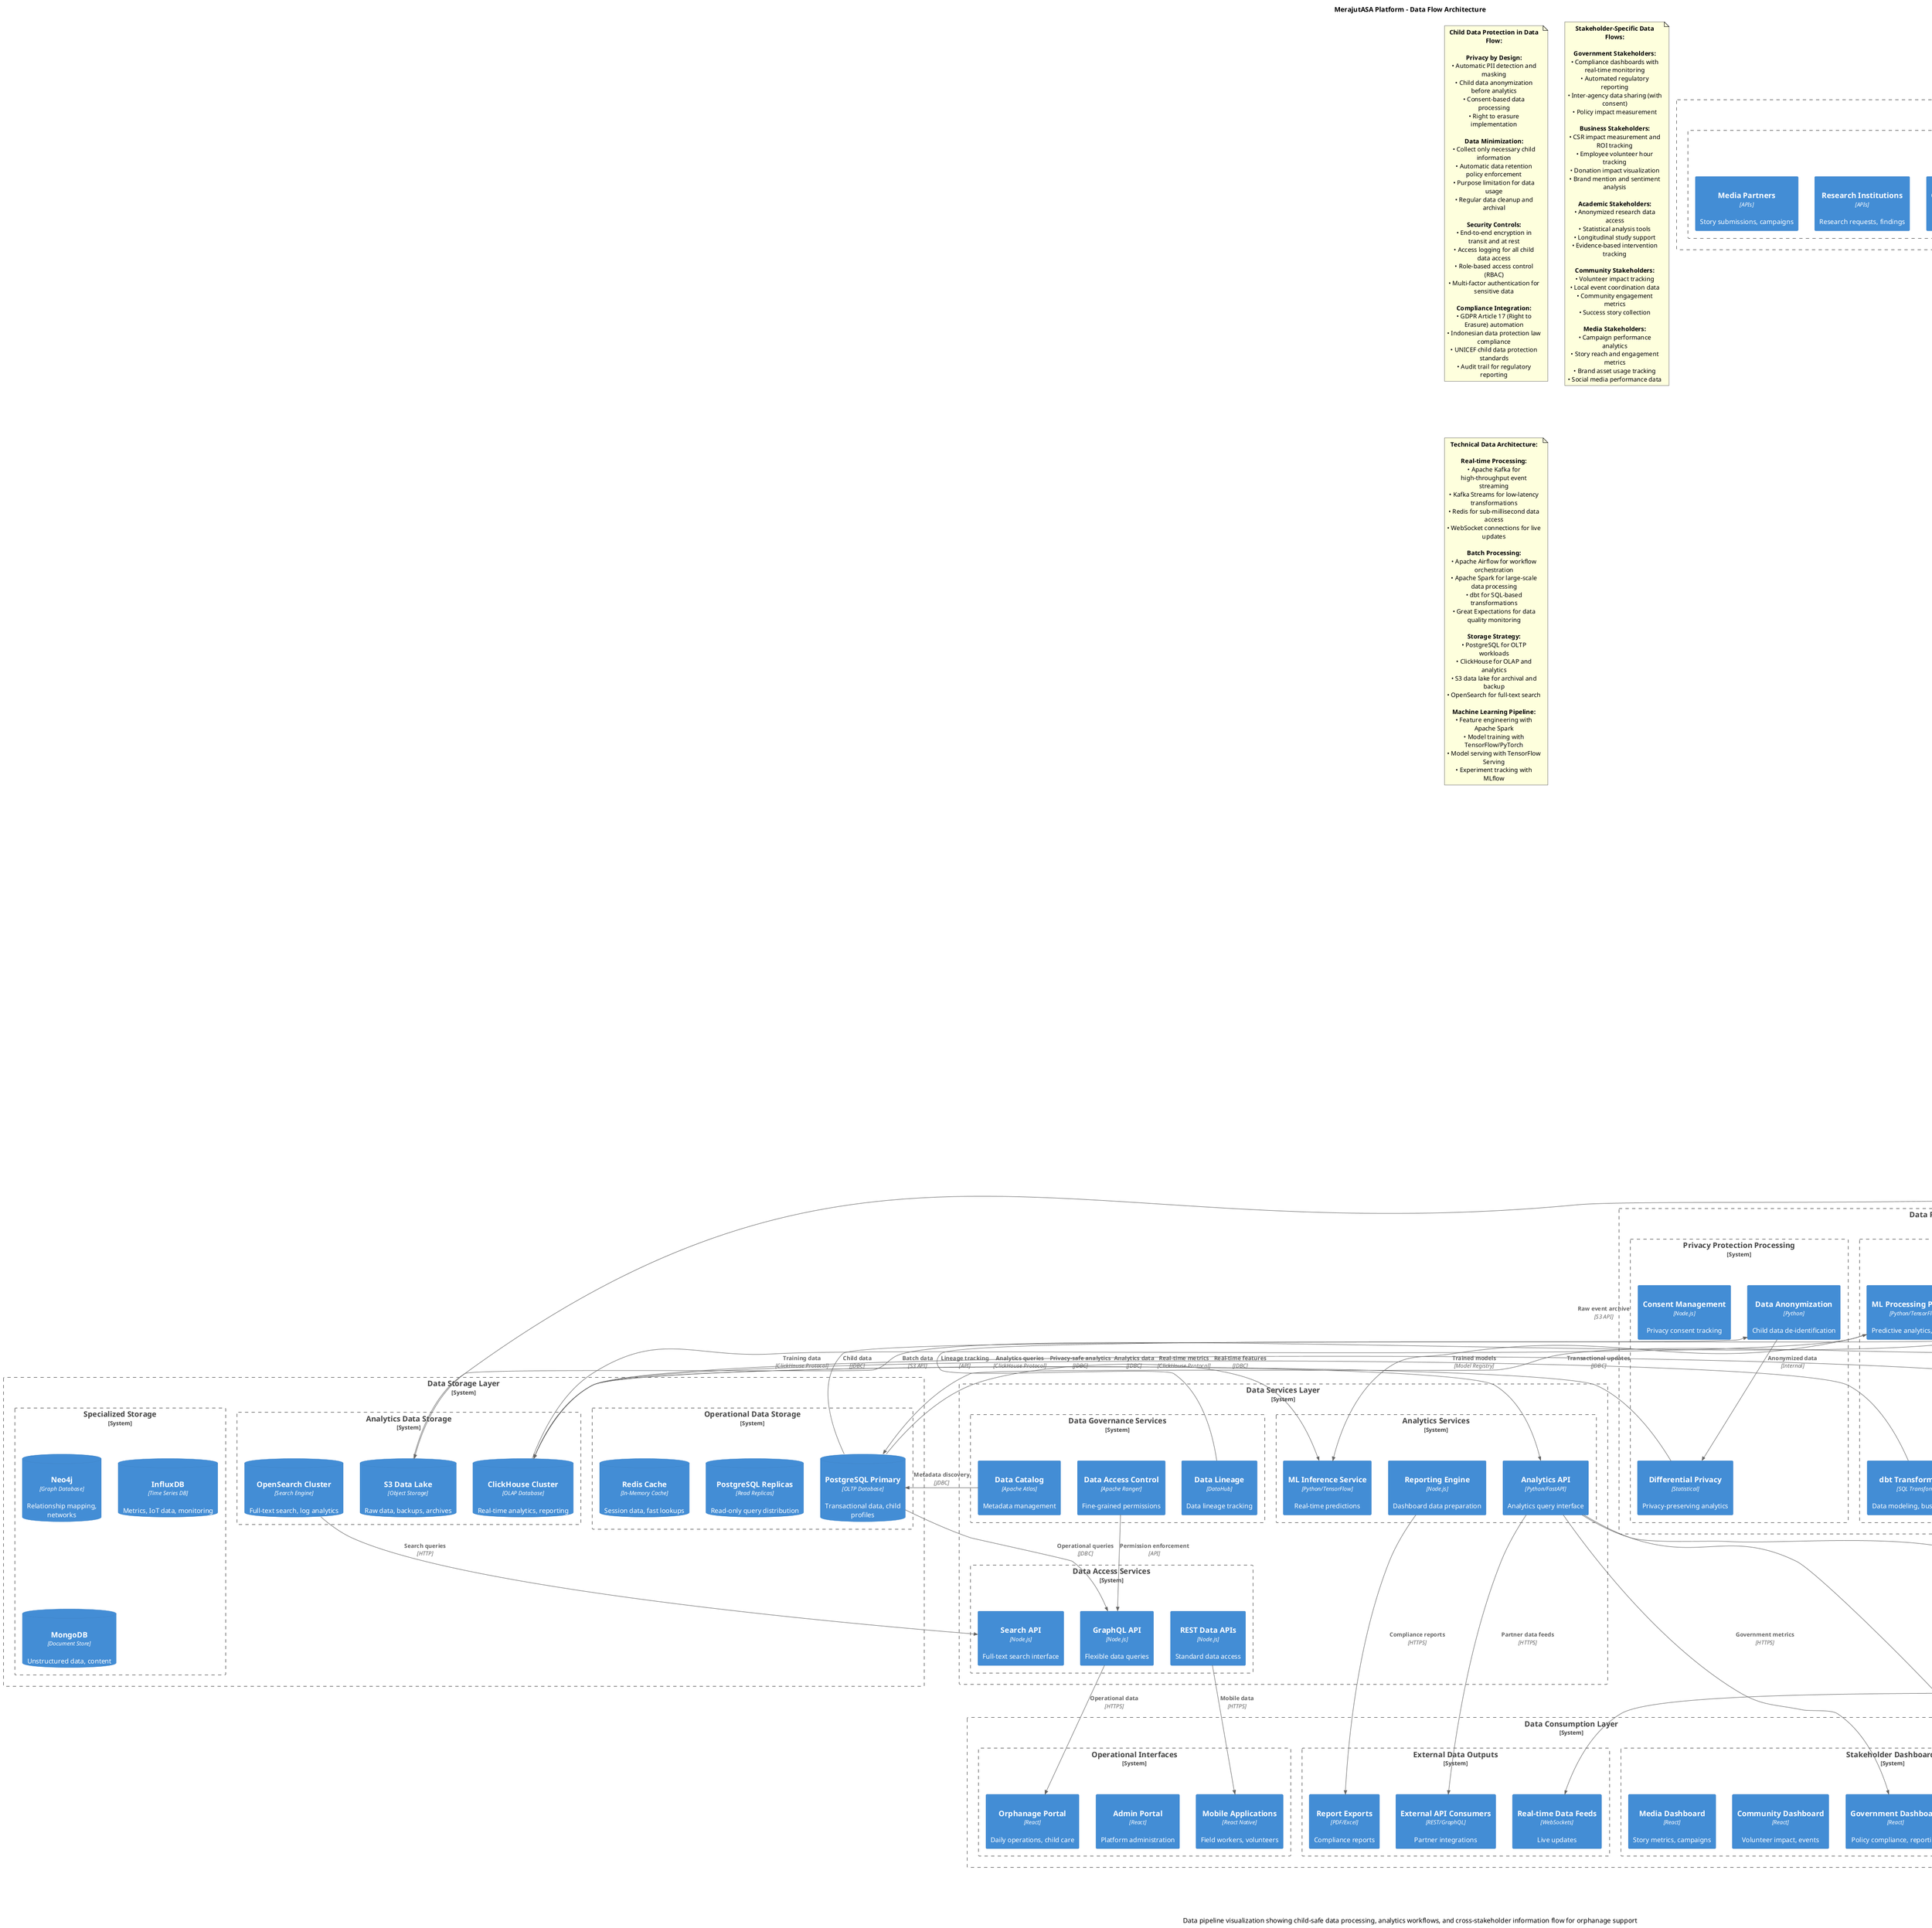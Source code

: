 @startuml data-flow
!include <C4/C4_Container>

' Title and description
!define TITLE "MerajutASA Platform - Data Flow Architecture"
!define DESCRIPTION "Data pipeline visualization showing child-safe data processing, analytics workflows, and cross-stakeholder information flow for orphanage support"

title TITLE
caption DESCRIPTION

' Define data flow layers and components
System_Boundary(external_sources, "External Data Sources") {
    
    System_Boundary(stakeholder_inputs, "Stakeholder Data Inputs") {
        Container(government_data, "Government Systems", "SOAP/REST APIs", "Child registration, policy data", $sprite="government")
        Container(orphanage_data, "Orphanage Systems", "Manual/API", "Child profiles, daily reports", $sprite="building")
        Container(business_data, "Business Partners", "APIs", "Donation, volunteer data", $sprite="business")
        Container(community_data, "Community Platforms", "Web/Mobile", "Volunteer, event data", $sprite="community")
        Container(academic_data, "Research Institutions", "APIs", "Research requests, findings", $sprite="university")
        Container(media_data, "Media Partners", "APIs", "Story submissions, campaigns", $sprite="media")
    }
    
    System_Boundary(external_services, "External Service Data") {
        Container(payment_data, "Payment Gateways", "Webhooks/APIs", "Transaction, compliance data", $sprite="payment")
        Container(social_data, "Social Media APIs", "REST APIs", "Engagement, reach metrics", $sprite="social")
        Container(location_data, "Geographic Services", "APIs", "Location, demographic data", $sprite="maps")
        Container(notification_data, "Communication APIs", "APIs", "Email/SMS delivery status", $sprite="notification")
    }
}

System_Boundary(data_ingestion, "Data Ingestion Layer") {
    
    System_Boundary(api_layer, "API Gateway & Ingestion") {
        Container(kong_gateway, "Kong API Gateway", "API Management", "Request routing, rate limiting", $sprite="gateway")
        Container(data_validator, "Data Validation Service", "Node.js", "Schema validation, sanitization", $sprite="validation")
        Container(privacy_scanner, "Privacy Protection Scanner", "Python/ML", "PII detection, child data protection", $sprite="privacy")
    }
    
    System_Boundary(streaming_ingestion, "Real-time Data Ingestion") {
        Container(kafka_cluster, "Apache Kafka", "Message Streaming", "High-throughput event streaming", $sprite="kafka")
        Container(kafka_connect, "Kafka Connect", "Data Integration", "Source/sink connectors", $sprite="connector")
        Container(schema_registry, "Schema Registry", "Data Governance", "Schema evolution, compatibility", $sprite="schema")
    }
    
    System_Boundary(batch_ingestion, "Batch Data Ingestion") {
        Container(airflow, "Apache Airflow", "Workflow Orchestration", "ETL job scheduling", $sprite="airflow")
        Container(spark_jobs, "Apache Spark", "Data Processing", "Large-scale data transformation", $sprite="spark")
        Container(data_quality, "Great Expectations", "Data Quality", "Data validation, monitoring", $sprite="quality")
    }
}

System_Boundary(data_processing, "Data Processing & Transformation") {
    
    System_Boundary(real_time_processing, "Real-time Processing") {
        Container(kafka_streams, "Kafka Streams", "Stream Processing", "Real-time data transformation", $sprite="stream")
        Container(flink_jobs, "Apache Flink", "Complex Event Processing", "Pattern detection, windowing", $sprite="flink")
        Container(redis_stream, "Redis Streams", "Fast Processing", "Low-latency data processing", $sprite="redis")
    }
    
    System_Boundary(batch_processing, "Batch Processing") {
        Container(spark_etl, "Spark ETL Jobs", "Data Transformation", "Nightly data processing", $sprite="spark")
        Container(dbt_transforms, "dbt Transformations", "SQL Transforms", "Data modeling, business logic", $sprite="dbt")
        Container(python_ml, "ML Processing Pipeline", "Python/TensorFlow", "Predictive analytics, insights", $sprite="ml")
    }
    
    System_Boundary(data_anonymization, "Privacy Protection Processing") {
        Container(anonymization_engine, "Data Anonymization", "Python", "Child data de-identification", $sprite="anonymize")
        Container(differential_privacy, "Differential Privacy", "Statistical", "Privacy-preserving analytics", $sprite="privacy")
        Container(consent_processor, "Consent Management", "Node.js", "Privacy consent tracking", $sprite="consent")
    }
}

System_Boundary(data_storage, "Data Storage Layer") {
    
    System_Boundary(operational_storage, "Operational Data Storage") {
        ContainerDb(postgres_primary, "PostgreSQL Primary", "OLTP Database", "Transactional data, child profiles", $sprite="postgres")
        ContainerDb(postgres_replicas, "PostgreSQL Replicas", "Read Replicas", "Read-only query distribution", $sprite="postgres")
        ContainerDb(redis_cache, "Redis Cache", "In-Memory Cache", "Session data, fast lookups", $sprite="redis")
    }
    
    System_Boundary(analytical_storage, "Analytics Data Storage") {
        ContainerDb(clickhouse_cluster, "ClickHouse Cluster", "OLAP Database", "Real-time analytics, reporting", $sprite="clickhouse")
        ContainerDb(data_lake, "S3 Data Lake", "Object Storage", "Raw data, backups, archives", $sprite="s3")
        ContainerDb(opensearch, "OpenSearch Cluster", "Search Engine", "Full-text search, log analytics", $sprite="opensearch")
    }
    
    System_Boundary(specialized_storage, "Specialized Storage") {
        ContainerDb(graph_db, "Neo4j", "Graph Database", "Relationship mapping, networks", $sprite="graph")
        ContainerDb(time_series, "InfluxDB", "Time Series DB", "Metrics, IoT data, monitoring", $sprite="timeseries")
        ContainerDb(document_store, "MongoDB", "Document Store", "Unstructured data, content", $sprite="mongo")
    }
}

System_Boundary(data_services, "Data Services Layer") {
    
    System_Boundary(analytical_services, "Analytics Services") {
        Container(analytics_api, "Analytics API", "Python/FastAPI", "Analytics query interface", $sprite="analytics")
        Container(reporting_engine, "Reporting Engine", "Node.js", "Dashboard data preparation", $sprite="reporting")
        Container(ml_inference, "ML Inference Service", "Python/TensorFlow", "Real-time predictions", $sprite="ml")
    }
    
    System_Boundary(data_access_services, "Data Access Services") {
        Container(graphql_api, "GraphQL API", "Node.js", "Flexible data queries", $sprite="graphql")
        Container(rest_apis, "REST Data APIs", "Node.js", "Standard data access", $sprite="api")
        Container(search_api, "Search API", "Node.js", "Full-text search interface", $sprite="search")
    }
    
    System_Boundary(governance_services, "Data Governance Services") {
        Container(data_catalog, "Data Catalog", "Apache Atlas", "Metadata management", $sprite="catalog")
        Container(lineage_tracker, "Data Lineage", "DataHub", "Data lineage tracking", $sprite="lineage")
        Container(access_control, "Data Access Control", "Apache Ranger", "Fine-grained permissions", $sprite="access")
    }
}

System_Boundary(data_consumption, "Data Consumption Layer") {
    
    System_Boundary(stakeholder_dashboards, "Stakeholder Dashboards") {
        Container(government_dashboard, "Government Dashboard", "React", "Policy compliance, reporting", $sprite="dashboard")
        Container(business_dashboard, "Business Dashboard", "React", "CSR impact, ROI metrics", $sprite="dashboard")
        Container(academic_dashboard, "Research Dashboard", "React", "Anonymized research data", $sprite="dashboard")
        Container(community_dashboard, "Community Dashboard", "React", "Volunteer impact, events", $sprite="dashboard")
        Container(media_dashboard, "Media Dashboard", "React", "Story metrics, campaigns", $sprite="dashboard")
    }
    
    System_Boundary(operational_interfaces, "Operational Interfaces") {
        Container(orphanage_portal, "Orphanage Portal", "React", "Daily operations, child care", $sprite="portal")
        Container(admin_portal, "Admin Portal", "React", "Platform administration", $sprite="admin")
        Container(mobile_apps, "Mobile Applications", "React Native", "Field workers, volunteers", $sprite="mobile")
    }
    
    System_Boundary(external_outputs, "External Data Outputs") {
        Container(api_consumers, "External API Consumers", "REST/GraphQL", "Partner integrations", $sprite="external")
        Container(report_exports, "Report Exports", "PDF/Excel", "Compliance reports", $sprite="export")
        Container(data_feeds, "Real-time Data Feeds", "WebSockets", "Live updates", $sprite="feed")
    }
}

' Data Flow Relationships

' External sources to ingestion
Rel(government_data, kong_gateway, "Child registration updates", "HTTPS/SOAP")
Rel(orphanage_data, kong_gateway, "Daily care reports", "HTTPS")
Rel(business_data, kong_gateway, "Donation transactions", "HTTPS")
Rel(community_data, kong_gateway, "Volunteer activities", "HTTPS")
Rel(payment_data, kafka_cluster, "Payment events", "Webhook")
Rel(social_data, kafka_cluster, "Engagement metrics", "API")

' Ingestion layer processing
Rel(kong_gateway, data_validator, "Raw data", "HTTP")
Rel(data_validator, privacy_scanner, "Validated data", "Internal")
Rel(privacy_scanner, kafka_cluster, "Clean data events", "Kafka Protocol")

' Real-time data flow
Rel(kafka_cluster, kafka_streams, "Event streams", "Kafka Protocol")
Rel(kafka_streams, redis_stream, "Processed events", "Redis")
Rel(kafka_streams, postgres_primary, "Transactional updates", "JDBC")
Rel(redis_stream, clickhouse_cluster, "Real-time metrics", "ClickHouse Protocol")

' Batch processing flow
Rel(kafka_cluster, data_lake, "Raw event archive", "S3 API")
Rel(data_lake, spark_etl, "Batch data", "S3 API")
Rel(spark_etl, dbt_transforms, "Transformed data", "SQL")
Rel(dbt_transforms, clickhouse_cluster, "Analytics data", "JDBC")

' Privacy protection flow
Rel(postgres_primary, anonymization_engine, "Child data", "JDBC")
Rel(anonymization_engine, differential_privacy, "Anonymized data", "Internal")
Rel(differential_privacy, clickhouse_cluster, "Privacy-safe analytics", "JDBC")

' Analytics and ML flow
Rel(clickhouse_cluster, python_ml, "Training data", "ClickHouse Protocol")
Rel(python_ml, ml_inference, "Trained models", "Model Registry")
Rel(postgres_primary, ml_inference, "Real-time features", "JDBC")

' Data services access
Rel(postgres_primary, graphql_api, "Operational queries", "JDBC")
Rel(clickhouse_cluster, analytics_api, "Analytics queries", "ClickHouse Protocol")
Rel(opensearch, search_api, "Search queries", "HTTP")

' Dashboard consumption
Rel(analytics_api, government_dashboard, "Government metrics", "HTTPS")
Rel(analytics_api, business_dashboard, "Business metrics", "HTTPS")
Rel(analytics_api, academic_dashboard, "Research data", "HTTPS")
Rel(graphql_api, orphanage_portal, "Operational data", "HTTPS")
Rel(rest_apis, mobile_apps, "Mobile data", "HTTPS")

' External data outputs
Rel(analytics_api, api_consumers, "Partner data feeds", "HTTPS")
Rel(reporting_engine, report_exports, "Compliance reports", "HTTPS")
Rel(kafka_cluster, data_feeds, "Real-time updates", "WebSocket")

' Data governance flows
Rel(data_catalog, postgres_primary, "Metadata discovery", "JDBC")
Rel(lineage_tracker, spark_etl, "Lineage tracking", "API")
Rel(access_control, graphql_api, "Permission enforcement", "API")

SHOW_LEGEND()

' Data flow notes
note as data_protection_notes
**Child Data Protection in Data Flow:**

**Privacy by Design:**
• Automatic PII detection and masking
• Child data anonymization before analytics
• Consent-based data processing
• Right to erasure implementation

**Data Minimization:**
• Collect only necessary child information
• Automatic data retention policy enforcement
• Purpose limitation for data usage
• Regular data cleanup and archival

**Security Controls:**
• End-to-end encryption in transit and at rest
• Access logging for all child data access
• Role-based access control (RBAC)
• Multi-factor authentication for sensitive data

**Compliance Integration:**
• GDPR Article 17 (Right to Erasure) automation
• Indonesian data protection law compliance
• UNICEF child data protection standards
• Audit trail for regulatory reporting
end note

note as stakeholder_data_flows
**Stakeholder-Specific Data Flows:**

**Government Stakeholders:**
• Compliance dashboards with real-time monitoring
• Automated regulatory reporting
• Inter-agency data sharing (with consent)
• Policy impact measurement

**Business Stakeholders:**
• CSR impact measurement and ROI tracking
• Employee volunteer hour tracking
• Donation impact visualization
• Brand mention and sentiment analysis

**Academic Stakeholders:**
• Anonymized research data access
• Statistical analysis tools
• Longitudinal study support
• Evidence-based intervention tracking

**Community Stakeholders:**
• Volunteer impact tracking
• Local event coordination data
• Community engagement metrics
• Success story collection

**Media Stakeholders:**
• Campaign performance analytics
• Story reach and engagement metrics
• Brand asset usage tracking
• Social media performance data
end note

note as technical_architecture_notes
**Technical Data Architecture:**

**Real-time Processing:**
• Apache Kafka for high-throughput event streaming
• Kafka Streams for low-latency transformations
• Redis for sub-millisecond data access
• WebSocket connections for live updates

**Batch Processing:**
• Apache Airflow for workflow orchestration
• Apache Spark for large-scale data processing
• dbt for SQL-based transformations
• Great Expectations for data quality monitoring

**Storage Strategy:**
• PostgreSQL for OLTP workloads
• ClickHouse for OLAP and analytics
• S3 data lake for archival and backup
• OpenSearch for full-text search

**Machine Learning Pipeline:**
• Feature engineering with Apache Spark
• Model training with TensorFlow/PyTorch
• Model serving with TensorFlow Serving
• Experiment tracking with MLflow
end note

@enduml
